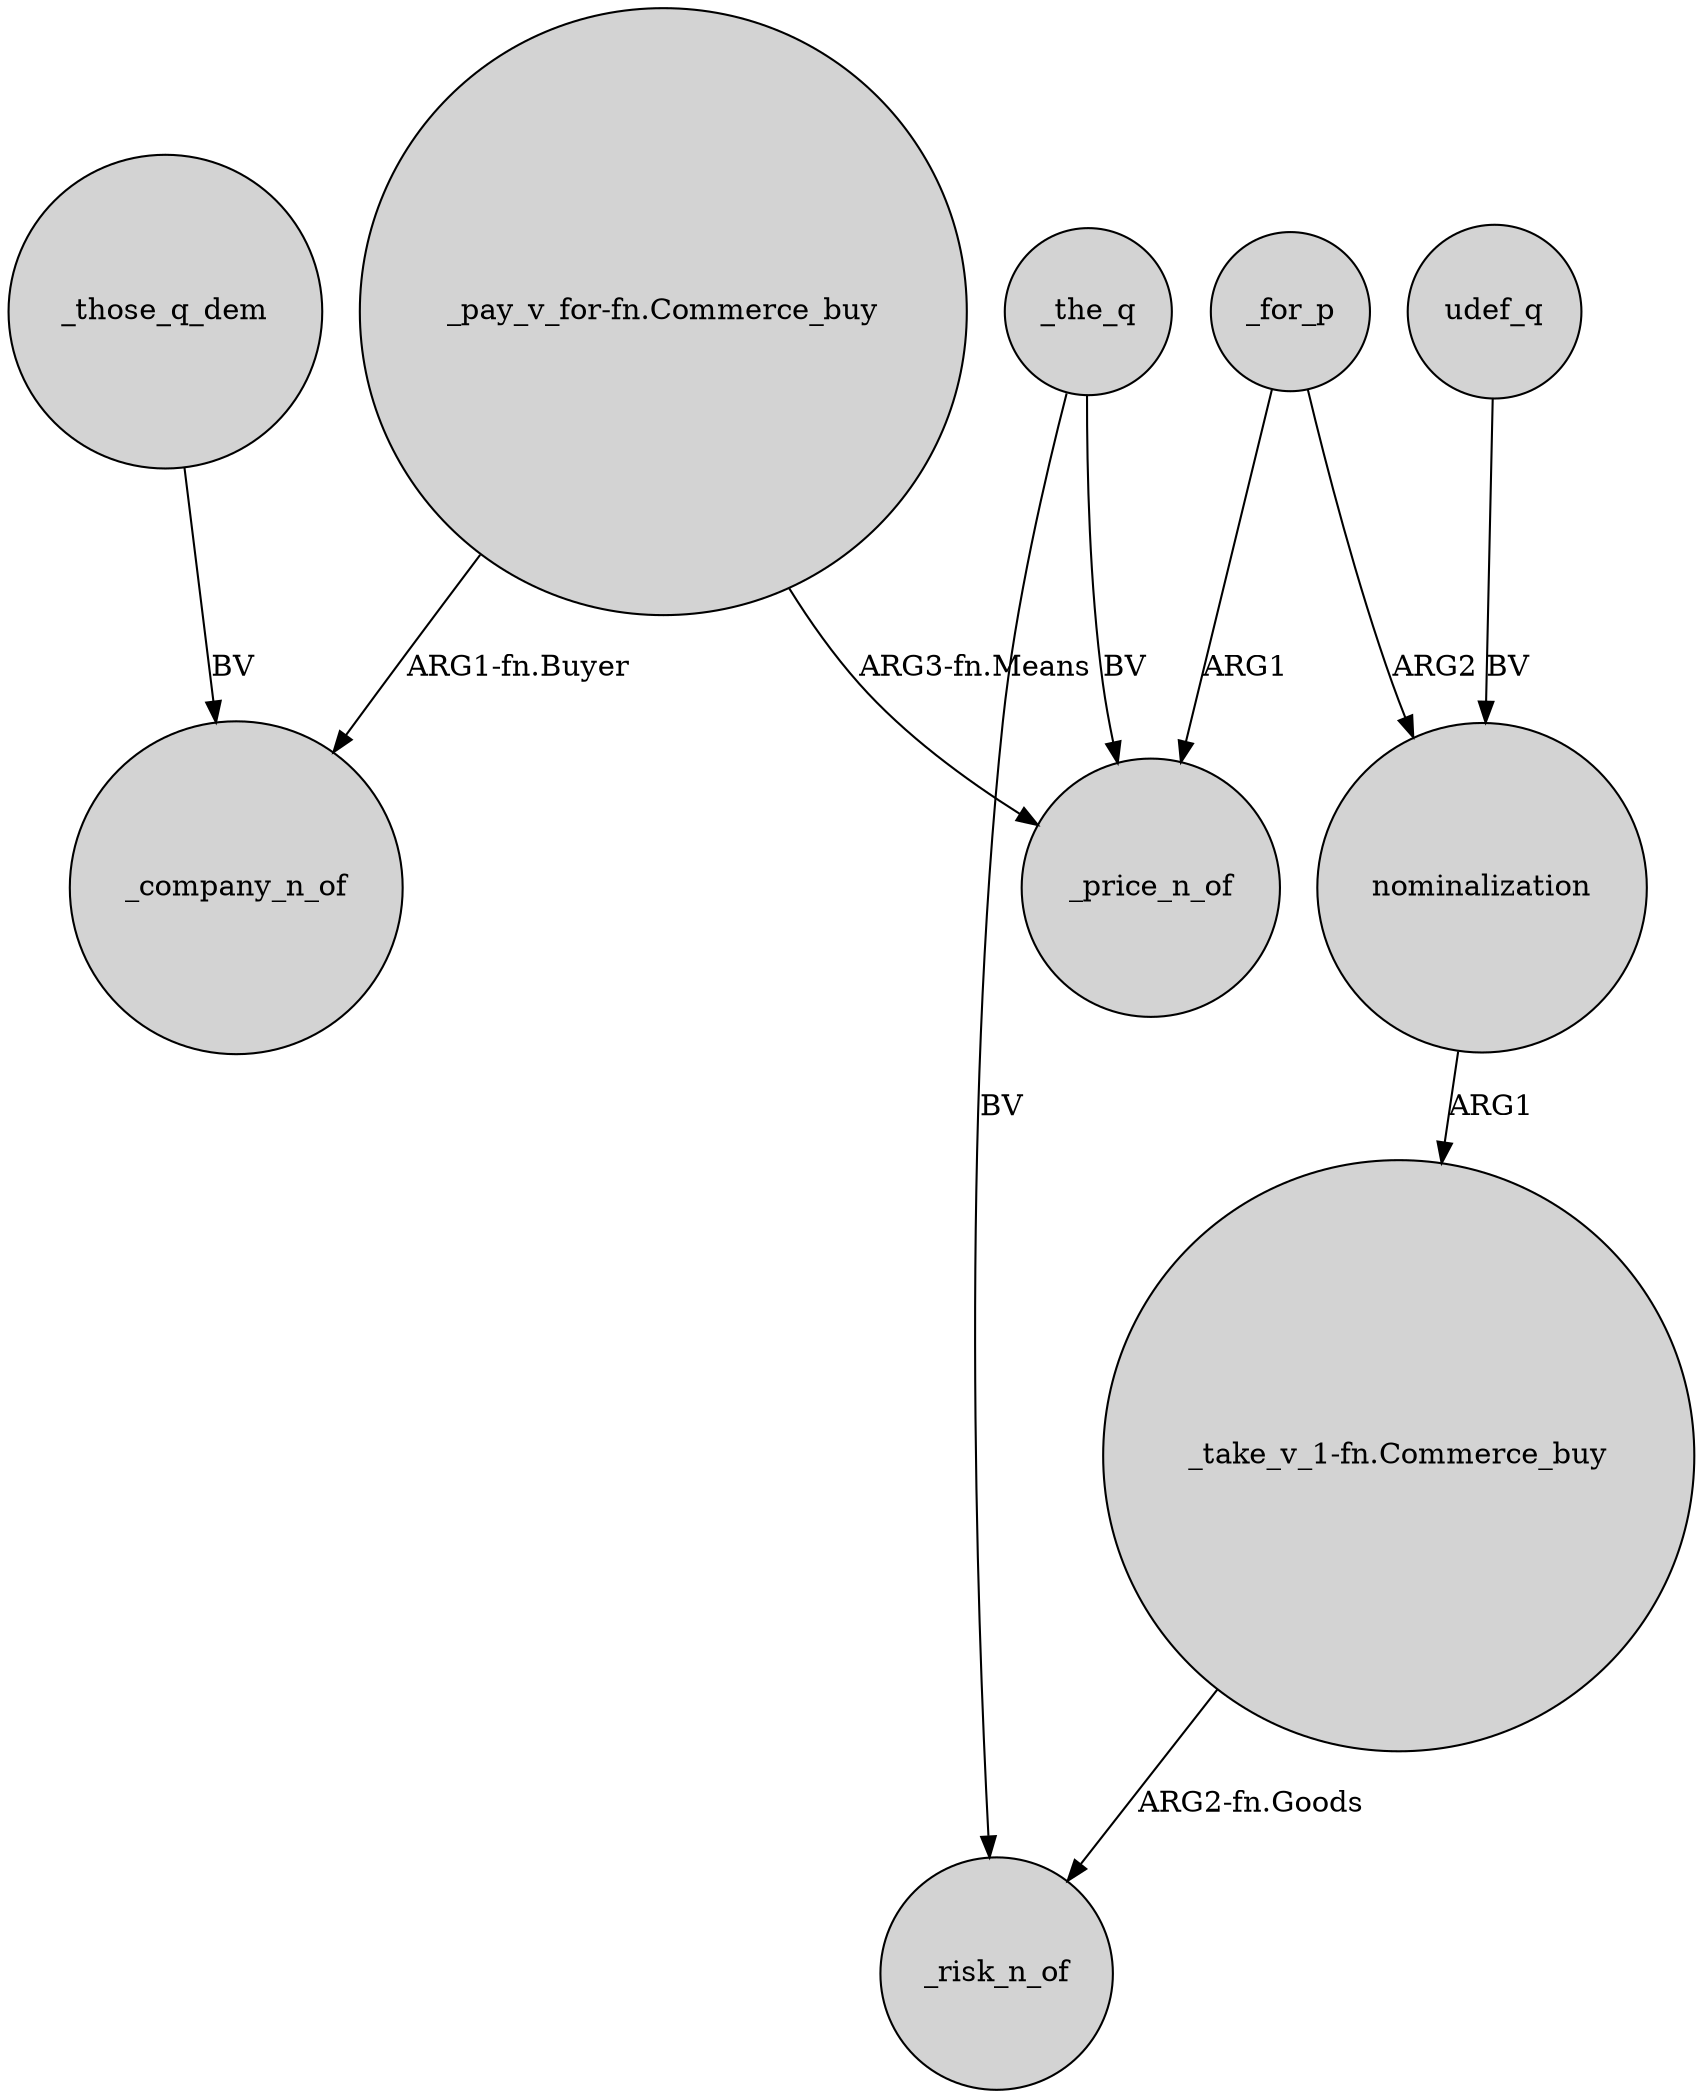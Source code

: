 digraph {
	node [shape=circle style=filled]
	_those_q_dem -> _company_n_of [label=BV]
	nominalization -> "_take_v_1-fn.Commerce_buy" [label=ARG1]
	"_pay_v_for-fn.Commerce_buy" -> _price_n_of [label="ARG3-fn.Means"]
	"_pay_v_for-fn.Commerce_buy" -> _company_n_of [label="ARG1-fn.Buyer"]
	_the_q -> _price_n_of [label=BV]
	_for_p -> nominalization [label=ARG2]
	_the_q -> _risk_n_of [label=BV]
	"_take_v_1-fn.Commerce_buy" -> _risk_n_of [label="ARG2-fn.Goods"]
	_for_p -> _price_n_of [label=ARG1]
	udef_q -> nominalization [label=BV]
}
